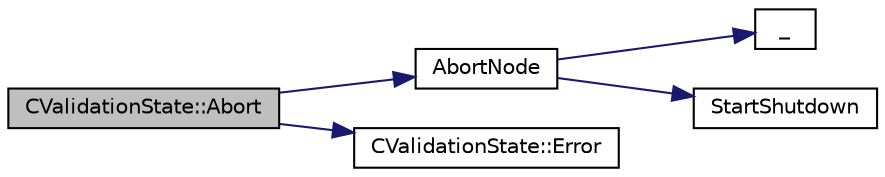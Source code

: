 digraph "CValidationState::Abort"
{
  edge [fontname="Helvetica",fontsize="10",labelfontname="Helvetica",labelfontsize="10"];
  node [fontname="Helvetica",fontsize="10",shape=record];
  rankdir="LR";
  Node2 [label="CValidationState::Abort",height=0.2,width=0.4,color="black", fillcolor="grey75", style="filled", fontcolor="black"];
  Node2 -> Node3 [color="midnightblue",fontsize="10",style="solid",fontname="Helvetica"];
  Node3 [label="AbortNode",height=0.2,width=0.4,color="black", fillcolor="white", style="filled",URL="$main_8h.html#af573b79d097a9ffe6503869f838ccf42",tooltip="Abort with a message. "];
  Node3 -> Node4 [color="midnightblue",fontsize="10",style="solid",fontname="Helvetica"];
  Node4 [label="_",height=0.2,width=0.4,color="black", fillcolor="white", style="filled",URL="$ui__interface_8h.html#aad133bb6103b53cebf03fd01e2f11ba1",tooltip="Translation function: Call Translate signal on UI interface, which returns a boost::optional result..."];
  Node3 -> Node5 [color="midnightblue",fontsize="10",style="solid",fontname="Helvetica"];
  Node5 [label="StartShutdown",height=0.2,width=0.4,color="black", fillcolor="white", style="filled",URL="$init_8cpp.html#ac7140c7327b1e6a8d46470b1cd0e8e1b"];
  Node2 -> Node6 [color="midnightblue",fontsize="10",style="solid",fontname="Helvetica"];
  Node6 [label="CValidationState::Error",height=0.2,width=0.4,color="black", fillcolor="white", style="filled",URL="$class_c_validation_state.html#abf67ad56f62df5679d47c289684c554c"];
}
